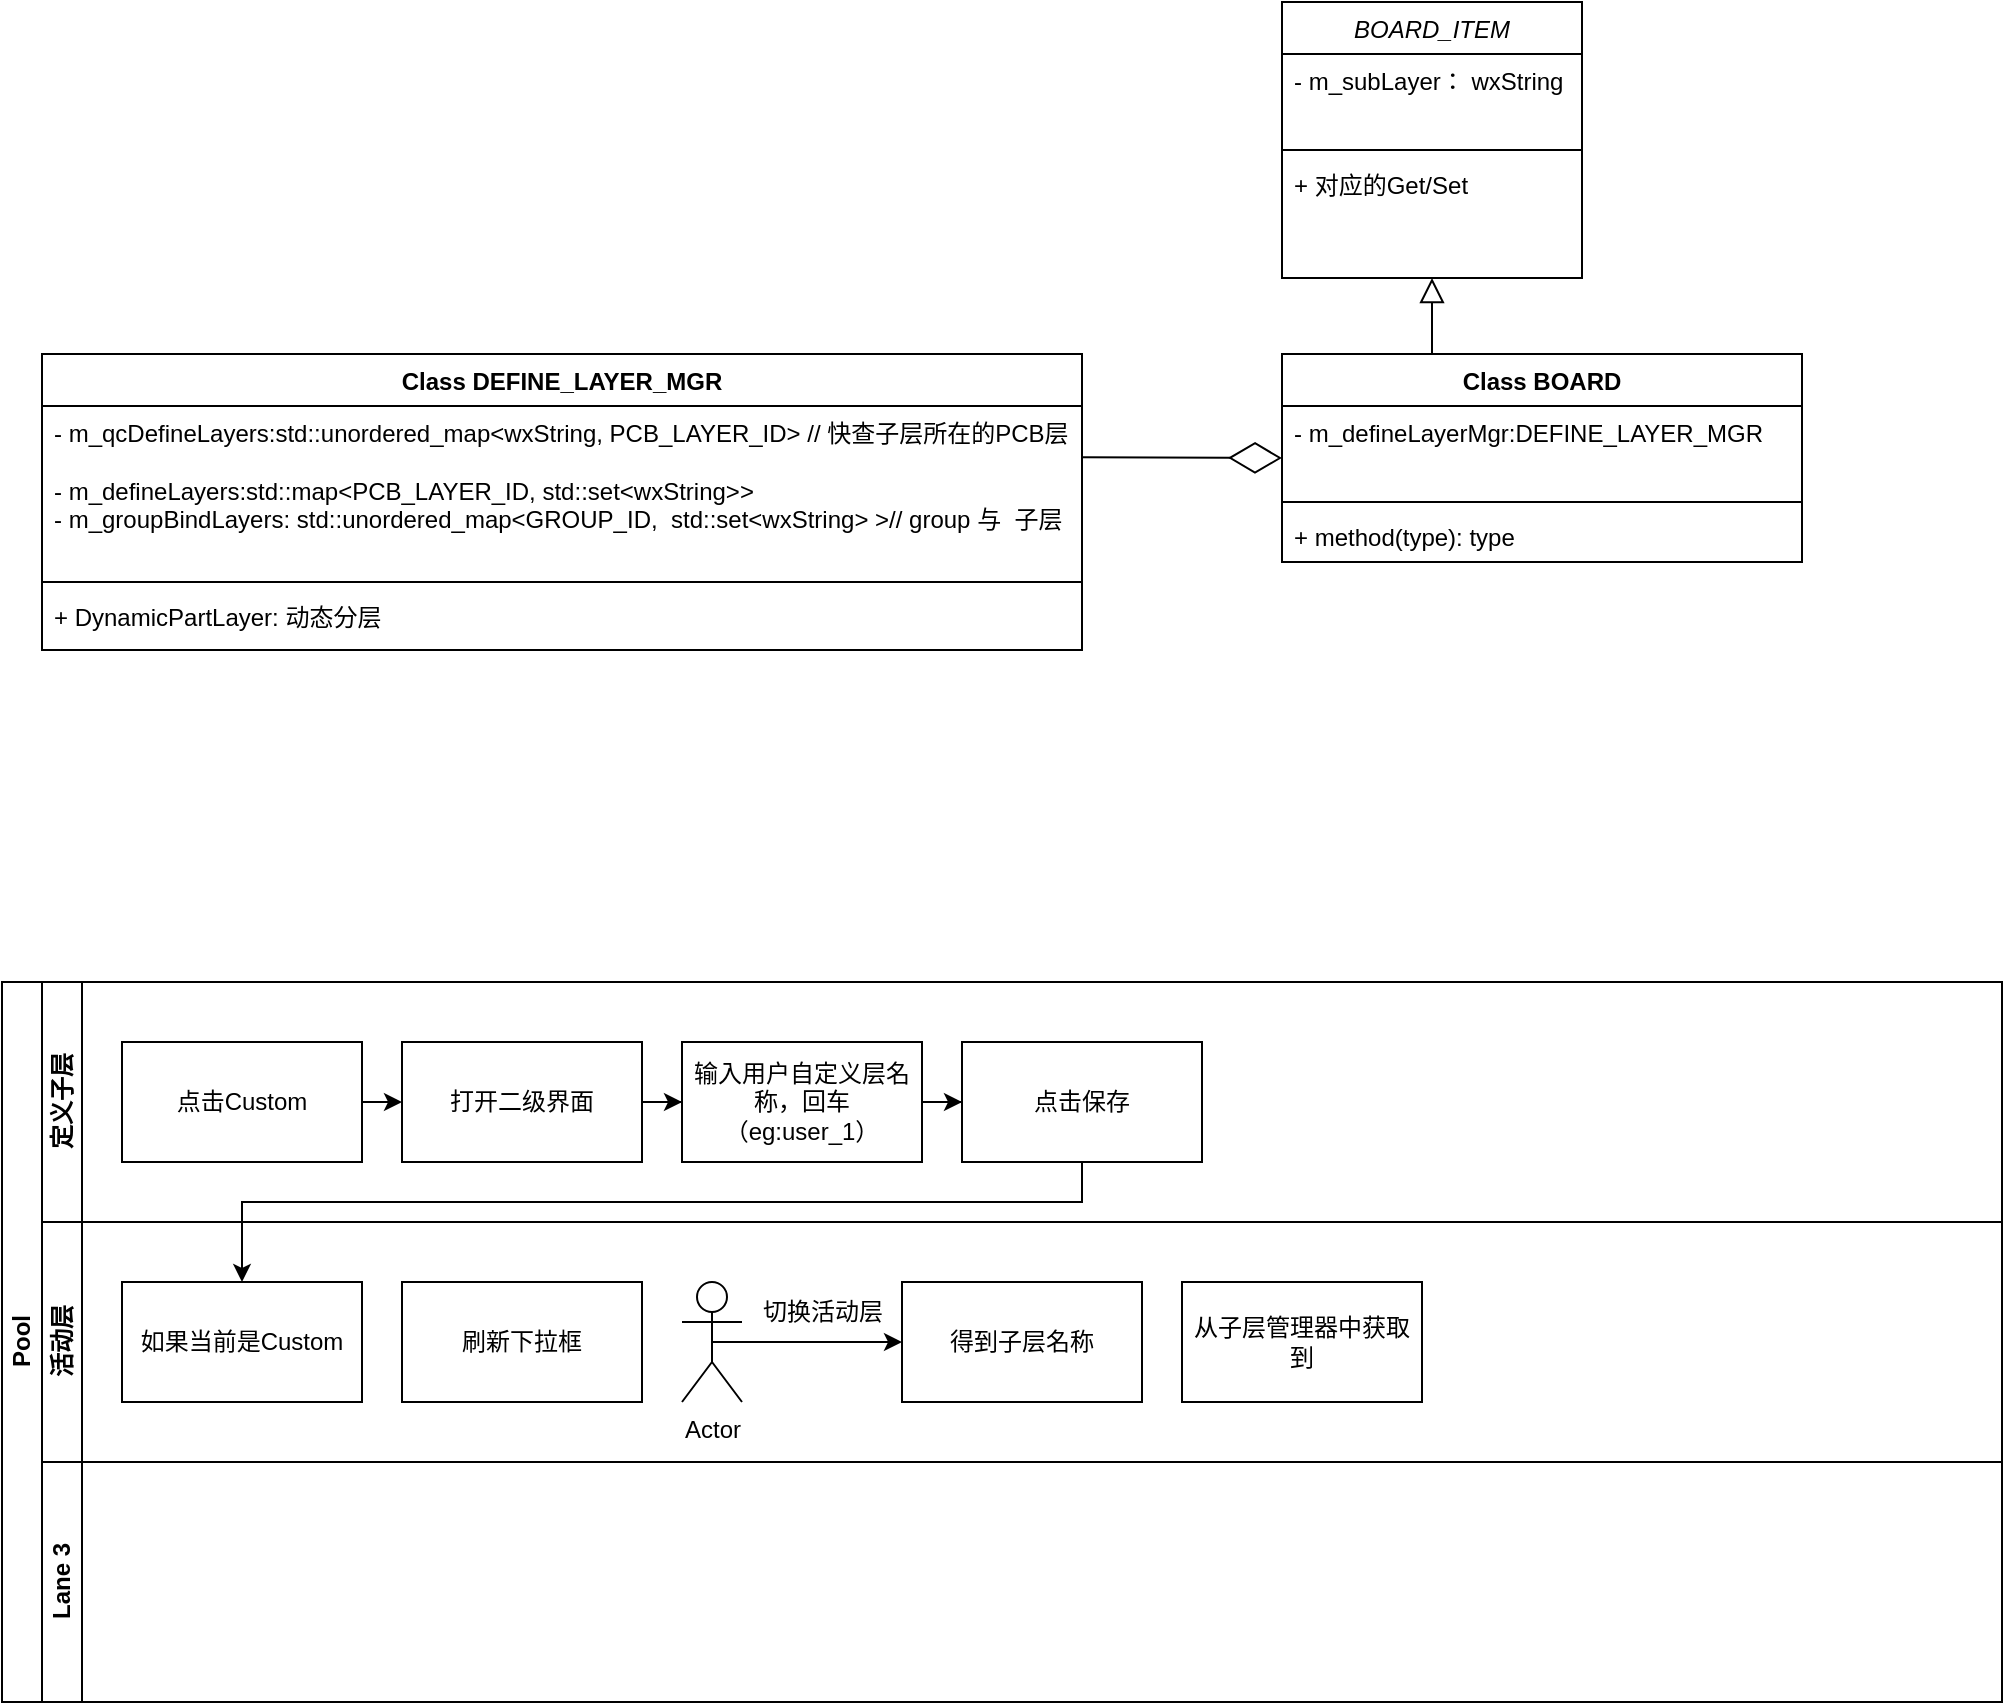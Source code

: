 <mxfile version="23.1.1" type="github">
  <diagram id="C5RBs43oDa-KdzZeNtuy" name="Page-1">
    <mxGraphModel dx="1948" dy="541" grid="1" gridSize="10" guides="1" tooltips="1" connect="1" arrows="1" fold="1" page="1" pageScale="1" pageWidth="827" pageHeight="1169" math="0" shadow="0">
      <root>
        <mxCell id="WIyWlLk6GJQsqaUBKTNV-0" />
        <mxCell id="WIyWlLk6GJQsqaUBKTNV-1" parent="WIyWlLk6GJQsqaUBKTNV-0" />
        <mxCell id="zkfFHV4jXpPFQw0GAbJ--0" value="BOARD_ITEM" style="swimlane;fontStyle=2;align=center;verticalAlign=top;childLayout=stackLayout;horizontal=1;startSize=26;horizontalStack=0;resizeParent=1;resizeLast=0;collapsible=1;marginBottom=0;rounded=0;shadow=0;strokeWidth=1;" parent="WIyWlLk6GJQsqaUBKTNV-1" vertex="1">
          <mxGeometry x="120" y="270" width="150" height="138" as="geometry">
            <mxRectangle x="230" y="140" width="160" height="26" as="alternateBounds" />
          </mxGeometry>
        </mxCell>
        <mxCell id="zkfFHV4jXpPFQw0GAbJ--1" value="- m_subLayer： wxString" style="text;align=left;verticalAlign=top;spacingLeft=4;spacingRight=4;overflow=hidden;rotatable=0;points=[[0,0.5],[1,0.5]];portConstraint=eastwest;" parent="zkfFHV4jXpPFQw0GAbJ--0" vertex="1">
          <mxGeometry y="26" width="150" height="44" as="geometry" />
        </mxCell>
        <mxCell id="zkfFHV4jXpPFQw0GAbJ--4" value="" style="line;html=1;strokeWidth=1;align=left;verticalAlign=middle;spacingTop=-1;spacingLeft=3;spacingRight=3;rotatable=0;labelPosition=right;points=[];portConstraint=eastwest;" parent="zkfFHV4jXpPFQw0GAbJ--0" vertex="1">
          <mxGeometry y="70" width="150" height="8" as="geometry" />
        </mxCell>
        <mxCell id="zkfFHV4jXpPFQw0GAbJ--5" value="+ 对应的Get/Set" style="text;align=left;verticalAlign=top;spacingLeft=4;spacingRight=4;overflow=hidden;rotatable=0;points=[[0,0.5],[1,0.5]];portConstraint=eastwest;" parent="zkfFHV4jXpPFQw0GAbJ--0" vertex="1">
          <mxGeometry y="78" width="150" height="26" as="geometry" />
        </mxCell>
        <mxCell id="zkfFHV4jXpPFQw0GAbJ--12" value="" style="endArrow=block;endSize=10;endFill=0;shadow=0;strokeWidth=1;rounded=0;edgeStyle=elbowEdgeStyle;elbow=vertical;" parent="WIyWlLk6GJQsqaUBKTNV-1" target="zkfFHV4jXpPFQw0GAbJ--0" edge="1">
          <mxGeometry width="160" relative="1" as="geometry">
            <mxPoint x="195" y="450" as="sourcePoint" />
            <mxPoint x="100" y="353" as="targetPoint" />
          </mxGeometry>
        </mxCell>
        <mxCell id="Umm4Ift8Dbhane4J-wZ2-10" value="Class&amp;nbsp;DEFINE_LAYER_MGR" style="swimlane;fontStyle=1;align=center;verticalAlign=top;childLayout=stackLayout;horizontal=1;startSize=26;horizontalStack=0;resizeParent=1;resizeParentMax=0;resizeLast=0;collapsible=1;marginBottom=0;whiteSpace=wrap;html=1;" parent="WIyWlLk6GJQsqaUBKTNV-1" vertex="1">
          <mxGeometry x="-500" y="446" width="520" height="148" as="geometry" />
        </mxCell>
        <mxCell id="Umm4Ift8Dbhane4J-wZ2-11" value="- m_qcDefineLayers:std::unordered_map&amp;lt;wxString, PCB_LAYER_ID&amp;gt; // 快查子层所在的PCB层&lt;br style=&quot;border-color: var(--border-color); padding: 0px; margin: 0px;&quot;&gt;&lt;br style=&quot;border-color: var(--border-color); padding: 0px; margin: 0px;&quot;&gt;- m_defineLayers:std::map&amp;lt;PCB_LAYER_ID, std::set&amp;lt;wxString&amp;gt;&amp;gt;&amp;nbsp;&lt;br&gt;- m_groupBindLayers: std::unordered_map&amp;lt;GROUP_ID,&amp;nbsp; std::set&amp;lt;wxString&amp;gt; &amp;gt;// group 与&amp;nbsp; 子层&amp;nbsp;" style="text;strokeColor=none;fillColor=none;align=left;verticalAlign=top;spacingLeft=4;spacingRight=4;overflow=hidden;rotatable=0;points=[[0,0.5],[1,0.5]];portConstraint=eastwest;whiteSpace=wrap;html=1;" parent="Umm4Ift8Dbhane4J-wZ2-10" vertex="1">
          <mxGeometry y="26" width="520" height="84" as="geometry" />
        </mxCell>
        <mxCell id="Umm4Ift8Dbhane4J-wZ2-12" value="" style="line;strokeWidth=1;fillColor=none;align=left;verticalAlign=middle;spacingTop=-1;spacingLeft=3;spacingRight=3;rotatable=0;labelPosition=right;points=[];portConstraint=eastwest;strokeColor=inherit;" parent="Umm4Ift8Dbhane4J-wZ2-10" vertex="1">
          <mxGeometry y="110" width="520" height="8" as="geometry" />
        </mxCell>
        <mxCell id="Umm4Ift8Dbhane4J-wZ2-13" value="+ DynamicPartLayer: 动态分层&lt;br&gt;" style="text;strokeColor=none;fillColor=none;align=left;verticalAlign=top;spacingLeft=4;spacingRight=4;overflow=hidden;rotatable=0;points=[[0,0.5],[1,0.5]];portConstraint=eastwest;whiteSpace=wrap;html=1;" parent="Umm4Ift8Dbhane4J-wZ2-10" vertex="1">
          <mxGeometry y="118" width="520" height="30" as="geometry" />
        </mxCell>
        <mxCell id="2UXTbW5cIJRXcBsVPD1t-0" value="Class BOARD" style="swimlane;fontStyle=1;align=center;verticalAlign=top;childLayout=stackLayout;horizontal=1;startSize=26;horizontalStack=0;resizeParent=1;resizeParentMax=0;resizeLast=0;collapsible=1;marginBottom=0;whiteSpace=wrap;html=1;" vertex="1" parent="WIyWlLk6GJQsqaUBKTNV-1">
          <mxGeometry x="120" y="446" width="260" height="104" as="geometry" />
        </mxCell>
        <mxCell id="2UXTbW5cIJRXcBsVPD1t-1" value="- m_defineLayerMgr:DEFINE_LAYER_MGR&lt;br&gt;" style="text;strokeColor=none;fillColor=none;align=left;verticalAlign=top;spacingLeft=4;spacingRight=4;overflow=hidden;rotatable=0;points=[[0,0.5],[1,0.5]];portConstraint=eastwest;whiteSpace=wrap;html=1;" vertex="1" parent="2UXTbW5cIJRXcBsVPD1t-0">
          <mxGeometry y="26" width="260" height="44" as="geometry" />
        </mxCell>
        <mxCell id="2UXTbW5cIJRXcBsVPD1t-2" value="" style="line;strokeWidth=1;fillColor=none;align=left;verticalAlign=middle;spacingTop=-1;spacingLeft=3;spacingRight=3;rotatable=0;labelPosition=right;points=[];portConstraint=eastwest;strokeColor=inherit;" vertex="1" parent="2UXTbW5cIJRXcBsVPD1t-0">
          <mxGeometry y="70" width="260" height="8" as="geometry" />
        </mxCell>
        <mxCell id="2UXTbW5cIJRXcBsVPD1t-3" value="+ method(type): type" style="text;strokeColor=none;fillColor=none;align=left;verticalAlign=top;spacingLeft=4;spacingRight=4;overflow=hidden;rotatable=0;points=[[0,0.5],[1,0.5]];portConstraint=eastwest;whiteSpace=wrap;html=1;" vertex="1" parent="2UXTbW5cIJRXcBsVPD1t-0">
          <mxGeometry y="78" width="260" height="26" as="geometry" />
        </mxCell>
        <mxCell id="2UXTbW5cIJRXcBsVPD1t-4" value="" style="endArrow=diamondThin;endFill=0;endSize=24;html=1;rounded=0;" edge="1" parent="WIyWlLk6GJQsqaUBKTNV-1">
          <mxGeometry width="160" relative="1" as="geometry">
            <mxPoint x="20" y="497.66" as="sourcePoint" />
            <mxPoint x="120" y="498" as="targetPoint" />
          </mxGeometry>
        </mxCell>
        <mxCell id="2UXTbW5cIJRXcBsVPD1t-9" value="Pool" style="swimlane;childLayout=stackLayout;resizeParent=1;resizeParentMax=0;horizontal=0;startSize=20;horizontalStack=0;html=1;" vertex="1" parent="WIyWlLk6GJQsqaUBKTNV-1">
          <mxGeometry x="-520" y="760" width="1000" height="360" as="geometry" />
        </mxCell>
        <mxCell id="2UXTbW5cIJRXcBsVPD1t-10" value="定义子层" style="swimlane;startSize=20;horizontal=0;html=1;" vertex="1" parent="2UXTbW5cIJRXcBsVPD1t-9">
          <mxGeometry x="20" width="980" height="120" as="geometry" />
        </mxCell>
        <mxCell id="2UXTbW5cIJRXcBsVPD1t-20" style="edgeStyle=orthogonalEdgeStyle;rounded=0;orthogonalLoop=1;jettySize=auto;html=1;exitX=1;exitY=0.5;exitDx=0;exitDy=0;entryX=0;entryY=0.5;entryDx=0;entryDy=0;" edge="1" parent="2UXTbW5cIJRXcBsVPD1t-10" source="2UXTbW5cIJRXcBsVPD1t-13" target="2UXTbW5cIJRXcBsVPD1t-14">
          <mxGeometry relative="1" as="geometry" />
        </mxCell>
        <mxCell id="2UXTbW5cIJRXcBsVPD1t-13" value="点击Custom" style="rounded=0;whiteSpace=wrap;html=1;" vertex="1" parent="2UXTbW5cIJRXcBsVPD1t-10">
          <mxGeometry x="40" y="30" width="120" height="60" as="geometry" />
        </mxCell>
        <mxCell id="2UXTbW5cIJRXcBsVPD1t-21" style="edgeStyle=orthogonalEdgeStyle;rounded=0;orthogonalLoop=1;jettySize=auto;html=1;exitX=1;exitY=0.5;exitDx=0;exitDy=0;" edge="1" parent="2UXTbW5cIJRXcBsVPD1t-10" source="2UXTbW5cIJRXcBsVPD1t-14" target="2UXTbW5cIJRXcBsVPD1t-15">
          <mxGeometry relative="1" as="geometry" />
        </mxCell>
        <mxCell id="2UXTbW5cIJRXcBsVPD1t-14" value="打开二级界面" style="rounded=0;whiteSpace=wrap;html=1;" vertex="1" parent="2UXTbW5cIJRXcBsVPD1t-10">
          <mxGeometry x="180" y="30" width="120" height="60" as="geometry" />
        </mxCell>
        <mxCell id="2UXTbW5cIJRXcBsVPD1t-22" style="edgeStyle=orthogonalEdgeStyle;rounded=0;orthogonalLoop=1;jettySize=auto;html=1;exitX=1;exitY=0.5;exitDx=0;exitDy=0;" edge="1" parent="2UXTbW5cIJRXcBsVPD1t-10" source="2UXTbW5cIJRXcBsVPD1t-15" target="2UXTbW5cIJRXcBsVPD1t-16">
          <mxGeometry relative="1" as="geometry" />
        </mxCell>
        <mxCell id="2UXTbW5cIJRXcBsVPD1t-15" value="输入用户自定义层名称，回车（eg:user_1）" style="rounded=0;whiteSpace=wrap;html=1;" vertex="1" parent="2UXTbW5cIJRXcBsVPD1t-10">
          <mxGeometry x="320" y="30" width="120" height="60" as="geometry" />
        </mxCell>
        <mxCell id="2UXTbW5cIJRXcBsVPD1t-16" value="点击保存" style="rounded=0;whiteSpace=wrap;html=1;" vertex="1" parent="2UXTbW5cIJRXcBsVPD1t-10">
          <mxGeometry x="460" y="30" width="120" height="60" as="geometry" />
        </mxCell>
        <mxCell id="2UXTbW5cIJRXcBsVPD1t-11" value="活动层" style="swimlane;startSize=20;horizontal=0;html=1;" vertex="1" parent="2UXTbW5cIJRXcBsVPD1t-9">
          <mxGeometry x="20" y="120" width="980" height="120" as="geometry" />
        </mxCell>
        <mxCell id="2UXTbW5cIJRXcBsVPD1t-17" value="如果当前是Custom" style="rounded=0;whiteSpace=wrap;html=1;" vertex="1" parent="2UXTbW5cIJRXcBsVPD1t-11">
          <mxGeometry x="40" y="30" width="120" height="60" as="geometry" />
        </mxCell>
        <mxCell id="2UXTbW5cIJRXcBsVPD1t-19" value="刷新下拉框" style="rounded=0;whiteSpace=wrap;html=1;" vertex="1" parent="2UXTbW5cIJRXcBsVPD1t-11">
          <mxGeometry x="180" y="30" width="120" height="60" as="geometry" />
        </mxCell>
        <mxCell id="2UXTbW5cIJRXcBsVPD1t-26" style="edgeStyle=orthogonalEdgeStyle;rounded=0;orthogonalLoop=1;jettySize=auto;html=1;exitX=0.5;exitY=0.5;exitDx=0;exitDy=0;exitPerimeter=0;entryX=0;entryY=0.5;entryDx=0;entryDy=0;" edge="1" parent="2UXTbW5cIJRXcBsVPD1t-11" source="2UXTbW5cIJRXcBsVPD1t-24" target="2UXTbW5cIJRXcBsVPD1t-25">
          <mxGeometry relative="1" as="geometry" />
        </mxCell>
        <mxCell id="2UXTbW5cIJRXcBsVPD1t-24" value="Actor" style="shape=umlActor;verticalLabelPosition=bottom;verticalAlign=top;html=1;outlineConnect=0;" vertex="1" parent="2UXTbW5cIJRXcBsVPD1t-11">
          <mxGeometry x="320" y="30" width="30" height="60" as="geometry" />
        </mxCell>
        <mxCell id="2UXTbW5cIJRXcBsVPD1t-25" value="得到子层名称" style="rounded=0;whiteSpace=wrap;html=1;" vertex="1" parent="2UXTbW5cIJRXcBsVPD1t-11">
          <mxGeometry x="430" y="30" width="120" height="60" as="geometry" />
        </mxCell>
        <mxCell id="2UXTbW5cIJRXcBsVPD1t-27" value="切换活动层" style="text;html=1;align=center;verticalAlign=middle;resizable=0;points=[];autosize=1;strokeColor=none;fillColor=none;" vertex="1" parent="2UXTbW5cIJRXcBsVPD1t-11">
          <mxGeometry x="350" y="30" width="80" height="30" as="geometry" />
        </mxCell>
        <mxCell id="2UXTbW5cIJRXcBsVPD1t-12" value="Lane 3" style="swimlane;startSize=20;horizontal=0;html=1;" vertex="1" parent="2UXTbW5cIJRXcBsVPD1t-9">
          <mxGeometry x="20" y="240" width="980" height="120" as="geometry" />
        </mxCell>
        <mxCell id="2UXTbW5cIJRXcBsVPD1t-18" style="edgeStyle=orthogonalEdgeStyle;rounded=0;orthogonalLoop=1;jettySize=auto;html=1;exitX=0.5;exitY=1;exitDx=0;exitDy=0;entryX=0.5;entryY=0;entryDx=0;entryDy=0;" edge="1" parent="2UXTbW5cIJRXcBsVPD1t-9" source="2UXTbW5cIJRXcBsVPD1t-16" target="2UXTbW5cIJRXcBsVPD1t-17">
          <mxGeometry relative="1" as="geometry">
            <Array as="points">
              <mxPoint x="540" y="110" />
              <mxPoint x="120" y="110" />
            </Array>
          </mxGeometry>
        </mxCell>
        <mxCell id="2UXTbW5cIJRXcBsVPD1t-28" value="从子层管理器中获取到" style="rounded=0;whiteSpace=wrap;html=1;" vertex="1" parent="WIyWlLk6GJQsqaUBKTNV-1">
          <mxGeometry x="70" y="910" width="120" height="60" as="geometry" />
        </mxCell>
      </root>
    </mxGraphModel>
  </diagram>
</mxfile>
